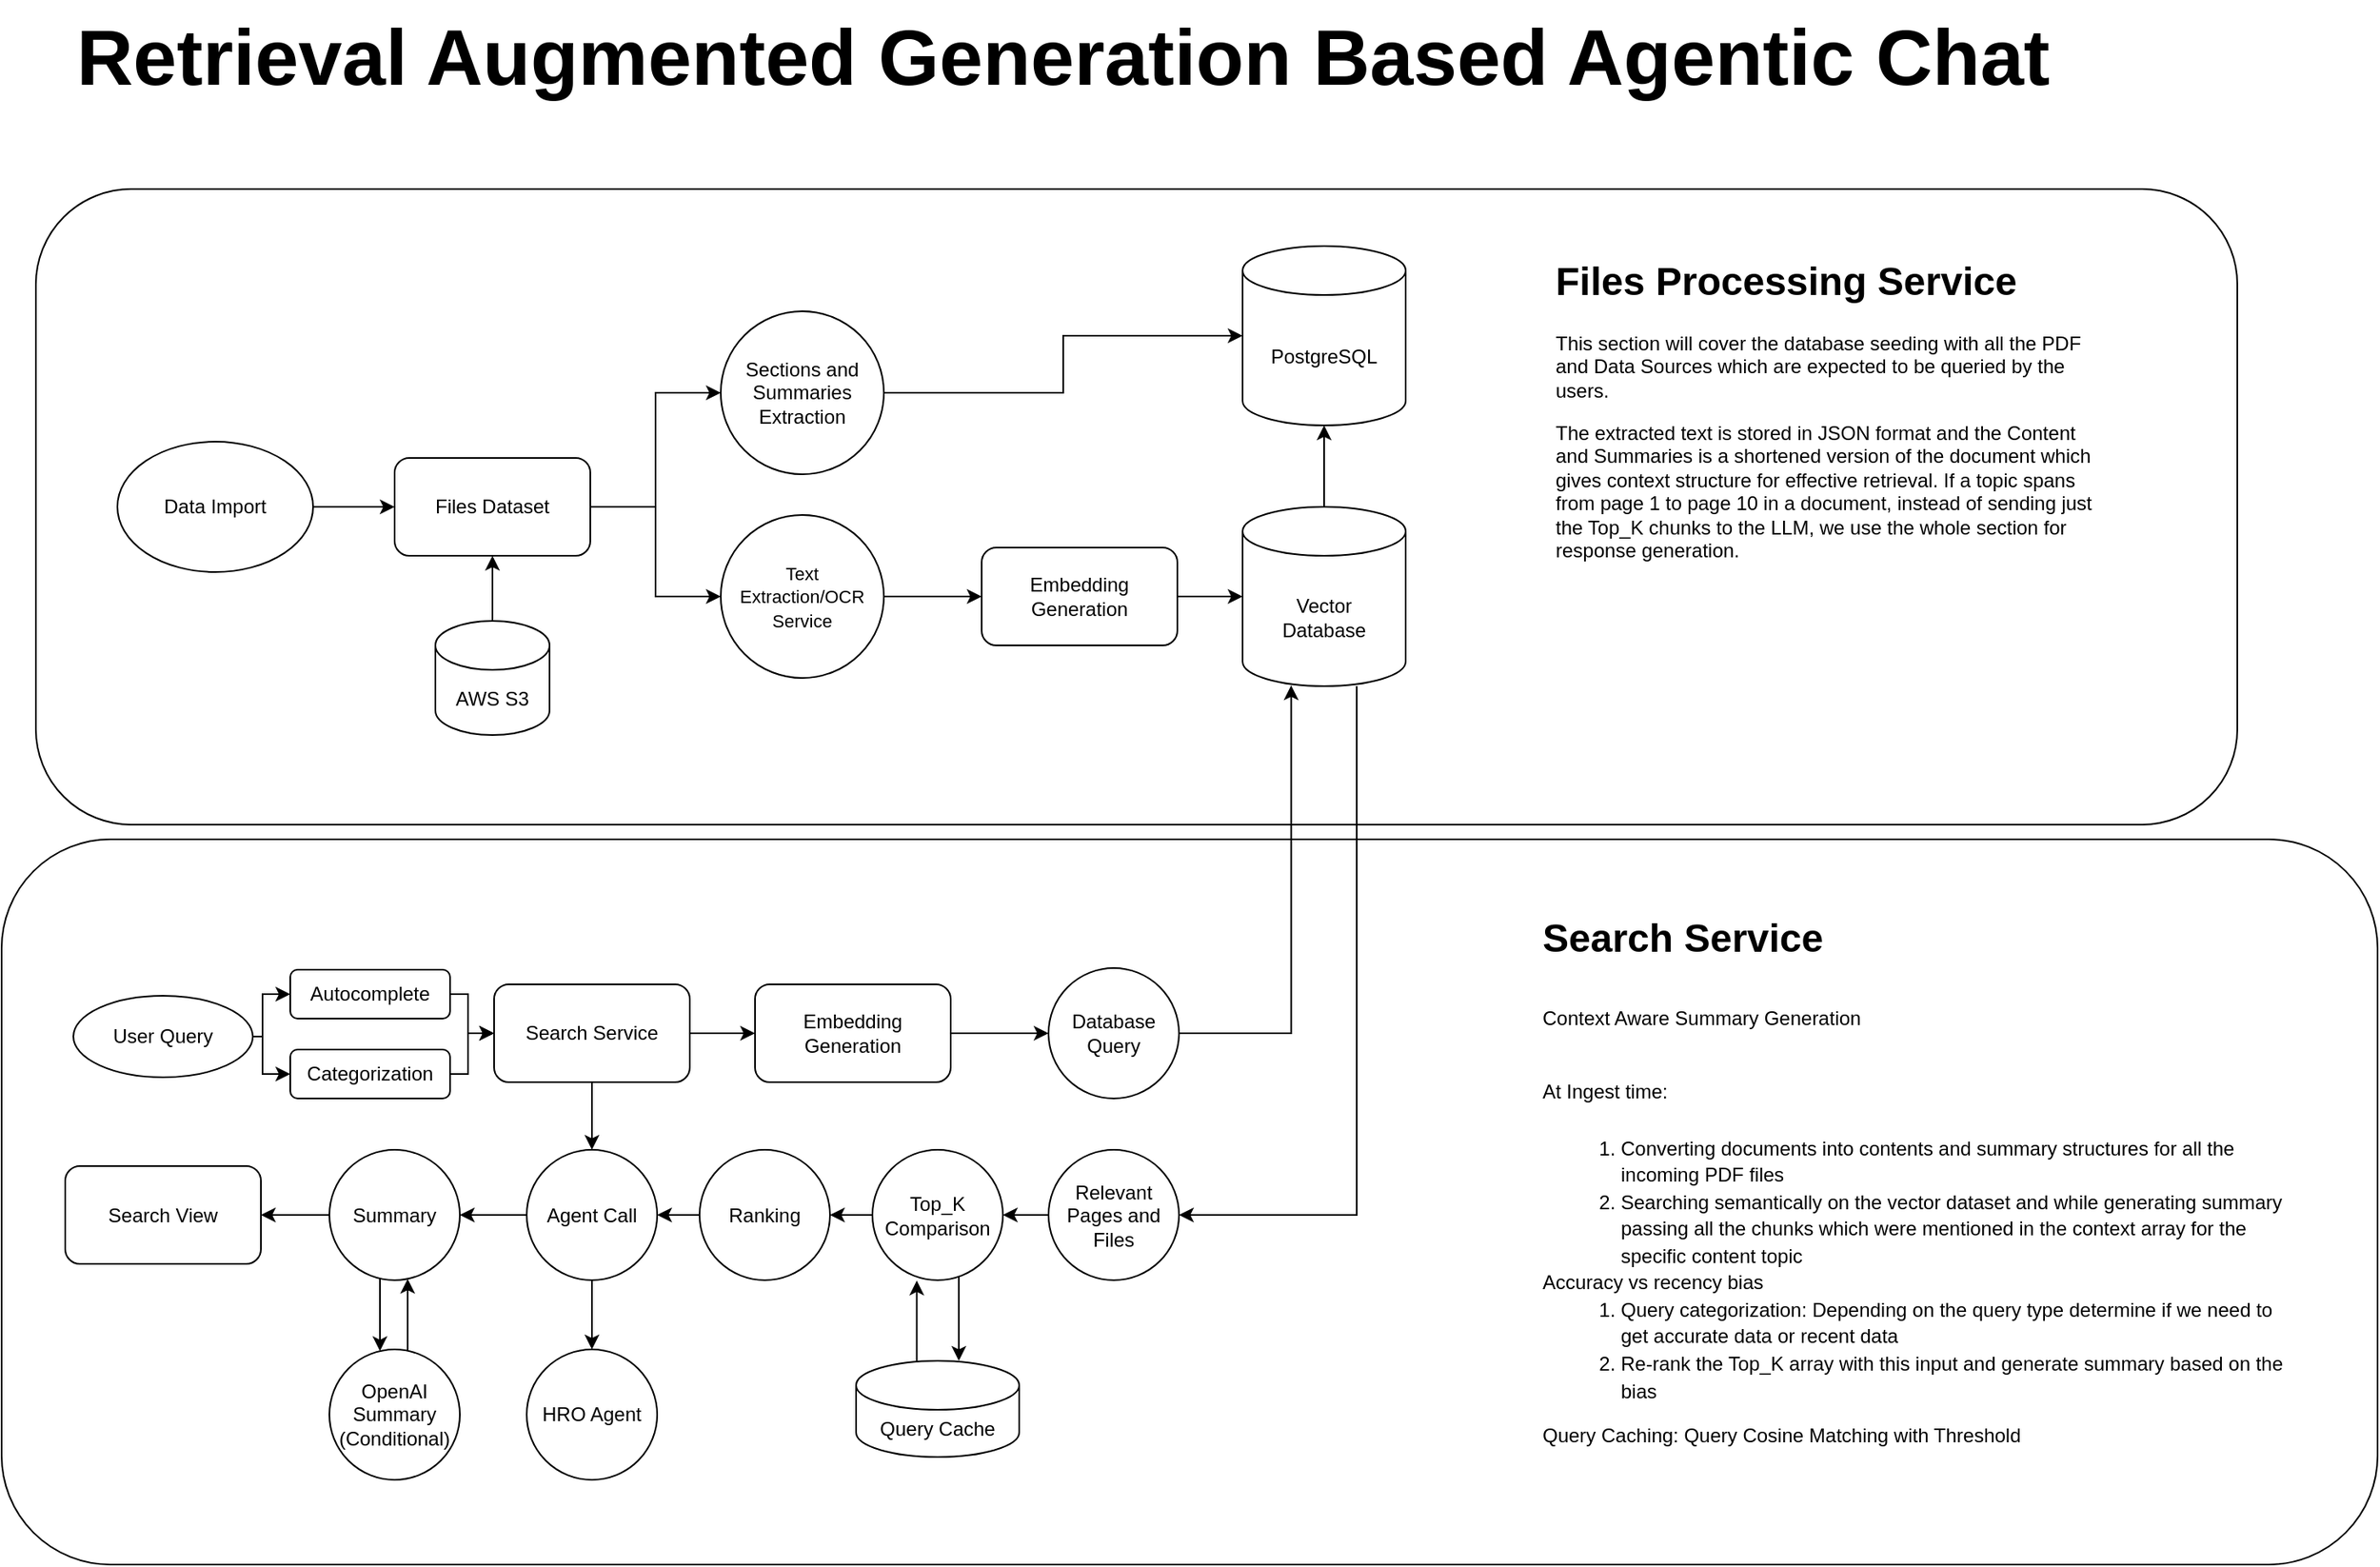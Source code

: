 <mxfile version="27.1.6" pages="2">
  <diagram id="prtHgNgQTEPvFCAcTncT" name="Page-1">
    <mxGraphModel dx="2646" dy="1669" grid="1" gridSize="10" guides="1" tooltips="1" connect="1" arrows="1" fold="1" page="0" pageScale="1" pageWidth="827" pageHeight="1169" math="0" shadow="0">
      <root>
        <mxCell id="0" />
        <mxCell id="1" parent="0" />
        <mxCell id="w0o_VN7VHRVcwuZl0_9_-28" value="" style="rounded=1;whiteSpace=wrap;html=1;" parent="1" vertex="1">
          <mxGeometry x="-110" y="-75" width="1350" height="390" as="geometry" />
        </mxCell>
        <mxCell id="w0o_VN7VHRVcwuZl0_9_-64" value="" style="rounded=1;whiteSpace=wrap;html=1;" parent="1" vertex="1">
          <mxGeometry x="-131" y="324" width="1457" height="445" as="geometry" />
        </mxCell>
        <mxCell id="w0o_VN7VHRVcwuZl0_9_-26" style="edgeStyle=orthogonalEdgeStyle;rounded=0;orthogonalLoop=1;jettySize=auto;html=1;entryX=0;entryY=0.5;entryDx=0;entryDy=0;" parent="1" source="w0o_VN7VHRVcwuZl0_9_-22" target="w0o_VN7VHRVcwuZl0_9_-25" edge="1">
          <mxGeometry relative="1" as="geometry" />
        </mxCell>
        <mxCell id="DDQxApeuOzSpBcFLMcEA-15" style="edgeStyle=orthogonalEdgeStyle;rounded=0;orthogonalLoop=1;jettySize=auto;html=1;entryX=0.5;entryY=0;entryDx=0;entryDy=0;" edge="1" parent="1" source="w0o_VN7VHRVcwuZl0_9_-22" target="w0o_VN7VHRVcwuZl0_9_-39">
          <mxGeometry relative="1" as="geometry" />
        </mxCell>
        <mxCell id="w0o_VN7VHRVcwuZl0_9_-22" value="Search Service" style="rounded=1;whiteSpace=wrap;html=1;" parent="1" vertex="1">
          <mxGeometry x="171" y="413" width="120" height="60" as="geometry" />
        </mxCell>
        <mxCell id="w0o_VN7VHRVcwuZl0_9_-80" style="edgeStyle=orthogonalEdgeStyle;rounded=0;orthogonalLoop=1;jettySize=auto;html=1;" parent="1" source="w0o_VN7VHRVcwuZl0_9_-23" target="w0o_VN7VHRVcwuZl0_9_-76" edge="1">
          <mxGeometry relative="1" as="geometry">
            <Array as="points">
              <mxPoint x="29" y="445" />
              <mxPoint x="29" y="419" />
            </Array>
          </mxGeometry>
        </mxCell>
        <mxCell id="w0o_VN7VHRVcwuZl0_9_-81" style="edgeStyle=orthogonalEdgeStyle;rounded=0;orthogonalLoop=1;jettySize=auto;html=1;" parent="1" source="w0o_VN7VHRVcwuZl0_9_-23" target="w0o_VN7VHRVcwuZl0_9_-79" edge="1">
          <mxGeometry relative="1" as="geometry">
            <Array as="points">
              <mxPoint x="29" y="445" />
              <mxPoint x="29" y="468" />
            </Array>
          </mxGeometry>
        </mxCell>
        <mxCell id="w0o_VN7VHRVcwuZl0_9_-23" value="User Query" style="ellipse;whiteSpace=wrap;html=1;" parent="1" vertex="1">
          <mxGeometry x="-87" y="420" width="110" height="50" as="geometry" />
        </mxCell>
        <mxCell id="w0o_VN7VHRVcwuZl0_9_-31" style="edgeStyle=orthogonalEdgeStyle;rounded=0;orthogonalLoop=1;jettySize=auto;html=1;entryX=0;entryY=0.5;entryDx=0;entryDy=0;" parent="1" source="w0o_VN7VHRVcwuZl0_9_-25" target="w0o_VN7VHRVcwuZl0_9_-30" edge="1">
          <mxGeometry relative="1" as="geometry" />
        </mxCell>
        <mxCell id="w0o_VN7VHRVcwuZl0_9_-25" value="Embedding Generation" style="rounded=1;whiteSpace=wrap;html=1;" parent="1" vertex="1">
          <mxGeometry x="331" y="413" width="120" height="60" as="geometry" />
        </mxCell>
        <mxCell id="w0o_VN7VHRVcwuZl0_9_-32" style="edgeStyle=orthogonalEdgeStyle;rounded=0;orthogonalLoop=1;jettySize=auto;html=1;entryX=0.298;entryY=0.996;entryDx=0;entryDy=0;entryPerimeter=0;" parent="1" source="w0o_VN7VHRVcwuZl0_9_-30" target="w0o_VN7VHRVcwuZl0_9_-6" edge="1">
          <mxGeometry relative="1" as="geometry" />
        </mxCell>
        <mxCell id="w0o_VN7VHRVcwuZl0_9_-30" value="Database Query" style="ellipse;whiteSpace=wrap;html=1;aspect=fixed;" parent="1" vertex="1">
          <mxGeometry x="511" y="403" width="80" height="80" as="geometry" />
        </mxCell>
        <mxCell id="DDQxApeuOzSpBcFLMcEA-11" style="edgeStyle=orthogonalEdgeStyle;rounded=0;orthogonalLoop=1;jettySize=auto;html=1;entryX=1;entryY=0.5;entryDx=0;entryDy=0;" edge="1" parent="1" source="w0o_VN7VHRVcwuZl0_9_-33" target="DDQxApeuOzSpBcFLMcEA-10">
          <mxGeometry relative="1" as="geometry" />
        </mxCell>
        <mxCell id="w0o_VN7VHRVcwuZl0_9_-33" value="&lt;div&gt;Relevant Pages and Files&lt;/div&gt;" style="ellipse;whiteSpace=wrap;html=1;aspect=fixed;" parent="1" vertex="1">
          <mxGeometry x="511" y="514.5" width="80" height="80" as="geometry" />
        </mxCell>
        <mxCell id="DDQxApeuOzSpBcFLMcEA-17" style="edgeStyle=orthogonalEdgeStyle;rounded=0;orthogonalLoop=1;jettySize=auto;html=1;entryX=0.5;entryY=0;entryDx=0;entryDy=0;" edge="1" parent="1" source="w0o_VN7VHRVcwuZl0_9_-39" target="DDQxApeuOzSpBcFLMcEA-16">
          <mxGeometry relative="1" as="geometry" />
        </mxCell>
        <mxCell id="DDQxApeuOzSpBcFLMcEA-21" style="edgeStyle=orthogonalEdgeStyle;rounded=0;orthogonalLoop=1;jettySize=auto;html=1;entryX=1;entryY=0.5;entryDx=0;entryDy=0;" edge="1" parent="1" source="w0o_VN7VHRVcwuZl0_9_-39" target="w0o_VN7VHRVcwuZl0_9_-68">
          <mxGeometry relative="1" as="geometry" />
        </mxCell>
        <mxCell id="w0o_VN7VHRVcwuZl0_9_-39" value="Agent Call" style="ellipse;whiteSpace=wrap;html=1;aspect=fixed;" parent="1" vertex="1">
          <mxGeometry x="191" y="514.5" width="80" height="80" as="geometry" />
        </mxCell>
        <mxCell id="w0o_VN7VHRVcwuZl0_9_-42" value="Search View" style="rounded=1;whiteSpace=wrap;html=1;" parent="1" vertex="1">
          <mxGeometry x="-92" y="524.5" width="120" height="60" as="geometry" />
        </mxCell>
        <mxCell id="w0o_VN7VHRVcwuZl0_9_-67" value="&lt;h1 style=&quot;margin-top: 0px;&quot;&gt;&lt;font style=&quot;font-size: 48px;&quot;&gt;Retrieval Augmented Generation Based Agentic Chat&lt;/font&gt;&lt;/h1&gt;&lt;div&gt;&lt;br&gt;&lt;/div&gt;&lt;div&gt;&lt;br&gt;&lt;/div&gt;" style="text;html=1;whiteSpace=wrap;overflow=hidden;rounded=0;movable=1;resizable=1;rotatable=1;deletable=1;editable=1;locked=0;connectable=1;" parent="1" vertex="1">
          <mxGeometry x="-87" y="-191" width="1248" height="112" as="geometry" />
        </mxCell>
        <mxCell id="w0o_VN7VHRVcwuZl0_9_-70" style="edgeStyle=orthogonalEdgeStyle;rounded=0;orthogonalLoop=1;jettySize=auto;html=1;" parent="1" source="w0o_VN7VHRVcwuZl0_9_-68" target="w0o_VN7VHRVcwuZl0_9_-42" edge="1">
          <mxGeometry relative="1" as="geometry" />
        </mxCell>
        <mxCell id="DDQxApeuOzSpBcFLMcEA-24" style="edgeStyle=orthogonalEdgeStyle;rounded=0;orthogonalLoop=1;jettySize=auto;html=1;" edge="1" parent="1" source="w0o_VN7VHRVcwuZl0_9_-68" target="DDQxApeuOzSpBcFLMcEA-22">
          <mxGeometry relative="1" as="geometry">
            <Array as="points">
              <mxPoint x="101" y="615" />
              <mxPoint x="101" y="615" />
            </Array>
          </mxGeometry>
        </mxCell>
        <mxCell id="w0o_VN7VHRVcwuZl0_9_-68" value="Summary" style="ellipse;whiteSpace=wrap;html=1;aspect=fixed;" parent="1" vertex="1">
          <mxGeometry x="70" y="514.5" width="80" height="80" as="geometry" />
        </mxCell>
        <mxCell id="w0o_VN7VHRVcwuZl0_9_-82" style="edgeStyle=orthogonalEdgeStyle;rounded=0;orthogonalLoop=1;jettySize=auto;html=1;" parent="1" source="w0o_VN7VHRVcwuZl0_9_-76" target="w0o_VN7VHRVcwuZl0_9_-22" edge="1">
          <mxGeometry relative="1" as="geometry">
            <Array as="points">
              <mxPoint x="155" y="419" />
              <mxPoint x="155" y="443" />
            </Array>
          </mxGeometry>
        </mxCell>
        <mxCell id="w0o_VN7VHRVcwuZl0_9_-76" value="Autocomplete" style="rounded=1;whiteSpace=wrap;html=1;" parent="1" vertex="1">
          <mxGeometry x="46" y="404" width="98" height="30" as="geometry" />
        </mxCell>
        <mxCell id="w0o_VN7VHRVcwuZl0_9_-83" style="edgeStyle=orthogonalEdgeStyle;rounded=0;orthogonalLoop=1;jettySize=auto;html=1;entryX=0;entryY=0.5;entryDx=0;entryDy=0;" parent="1" source="w0o_VN7VHRVcwuZl0_9_-79" target="w0o_VN7VHRVcwuZl0_9_-22" edge="1">
          <mxGeometry relative="1" as="geometry">
            <Array as="points">
              <mxPoint x="155" y="468" />
              <mxPoint x="155" y="443" />
            </Array>
          </mxGeometry>
        </mxCell>
        <mxCell id="w0o_VN7VHRVcwuZl0_9_-79" value="Categorization" style="rounded=1;whiteSpace=wrap;html=1;" parent="1" vertex="1">
          <mxGeometry x="46" y="453" width="98" height="30" as="geometry" />
        </mxCell>
        <mxCell id="DDQxApeuOzSpBcFLMcEA-6" style="edgeStyle=orthogonalEdgeStyle;rounded=0;orthogonalLoop=1;jettySize=auto;html=1;entryX=1;entryY=0.5;entryDx=0;entryDy=0;" edge="1" parent="1" source="w0o_VN7VHRVcwuZl0_9_-6" target="w0o_VN7VHRVcwuZl0_9_-33">
          <mxGeometry relative="1" as="geometry">
            <Array as="points">
              <mxPoint x="700" y="555" />
            </Array>
          </mxGeometry>
        </mxCell>
        <mxCell id="DDQxApeuOzSpBcFLMcEA-14" style="edgeStyle=orthogonalEdgeStyle;rounded=0;orthogonalLoop=1;jettySize=auto;html=1;entryX=0.34;entryY=1.003;entryDx=0;entryDy=0;entryPerimeter=0;" edge="1" parent="1" source="DDQxApeuOzSpBcFLMcEA-7" target="DDQxApeuOzSpBcFLMcEA-10">
          <mxGeometry relative="1" as="geometry">
            <Array as="points">
              <mxPoint x="430" y="619" />
            </Array>
          </mxGeometry>
        </mxCell>
        <mxCell id="DDQxApeuOzSpBcFLMcEA-7" value="Query Cache" style="shape=cylinder3;whiteSpace=wrap;html=1;boundedLbl=1;backgroundOutline=1;size=15;" vertex="1" parent="1">
          <mxGeometry x="393" y="644" width="100" height="59" as="geometry" />
        </mxCell>
        <mxCell id="DDQxApeuOzSpBcFLMcEA-12" style="edgeStyle=orthogonalEdgeStyle;rounded=0;orthogonalLoop=1;jettySize=auto;html=1;" edge="1" parent="1" source="DDQxApeuOzSpBcFLMcEA-10" target="DDQxApeuOzSpBcFLMcEA-7">
          <mxGeometry relative="1" as="geometry">
            <Array as="points">
              <mxPoint x="456" y="619" />
              <mxPoint x="456" y="619" />
            </Array>
          </mxGeometry>
        </mxCell>
        <mxCell id="DDQxApeuOzSpBcFLMcEA-19" style="edgeStyle=orthogonalEdgeStyle;rounded=0;orthogonalLoop=1;jettySize=auto;html=1;entryX=1;entryY=0.5;entryDx=0;entryDy=0;" edge="1" parent="1" source="DDQxApeuOzSpBcFLMcEA-10" target="DDQxApeuOzSpBcFLMcEA-18">
          <mxGeometry relative="1" as="geometry" />
        </mxCell>
        <mxCell id="DDQxApeuOzSpBcFLMcEA-10" value="Top_K Comparison" style="ellipse;whiteSpace=wrap;html=1;aspect=fixed;" vertex="1" parent="1">
          <mxGeometry x="403" y="514.5" width="80" height="80" as="geometry" />
        </mxCell>
        <mxCell id="DDQxApeuOzSpBcFLMcEA-16" value="HRO Agent" style="ellipse;whiteSpace=wrap;html=1;aspect=fixed;" vertex="1" parent="1">
          <mxGeometry x="191" y="637" width="80" height="80" as="geometry" />
        </mxCell>
        <mxCell id="DDQxApeuOzSpBcFLMcEA-20" style="edgeStyle=orthogonalEdgeStyle;rounded=0;orthogonalLoop=1;jettySize=auto;html=1;entryX=1;entryY=0.5;entryDx=0;entryDy=0;" edge="1" parent="1" source="DDQxApeuOzSpBcFLMcEA-18" target="w0o_VN7VHRVcwuZl0_9_-39">
          <mxGeometry relative="1" as="geometry" />
        </mxCell>
        <mxCell id="DDQxApeuOzSpBcFLMcEA-18" value="Ranking" style="ellipse;whiteSpace=wrap;html=1;aspect=fixed;" vertex="1" parent="1">
          <mxGeometry x="297" y="514.5" width="80" height="80" as="geometry" />
        </mxCell>
        <mxCell id="DDQxApeuOzSpBcFLMcEA-23" style="edgeStyle=orthogonalEdgeStyle;rounded=0;orthogonalLoop=1;jettySize=auto;html=1;" edge="1" parent="1" source="DDQxApeuOzSpBcFLMcEA-22" target="w0o_VN7VHRVcwuZl0_9_-68">
          <mxGeometry relative="1" as="geometry">
            <Array as="points">
              <mxPoint x="118" y="617" />
              <mxPoint x="118" y="617" />
            </Array>
          </mxGeometry>
        </mxCell>
        <mxCell id="DDQxApeuOzSpBcFLMcEA-22" value="&lt;div&gt;OpenAI&lt;/div&gt;&lt;div&gt;Summary&lt;/div&gt;&lt;div&gt;(Conditional)&lt;/div&gt;" style="ellipse;whiteSpace=wrap;html=1;aspect=fixed;" vertex="1" parent="1">
          <mxGeometry x="70" y="637" width="80" height="80" as="geometry" />
        </mxCell>
        <mxCell id="DDQxApeuOzSpBcFLMcEA-46" value="&lt;h1 style=&quot;margin-top: 0px;&quot;&gt;Search Service&lt;/h1&gt;&lt;h1 style=&quot;margin-top: 0px;&quot;&gt;&lt;font style=&quot;font-size: 12px;&quot;&gt;&lt;span style=&quot;font-family: Arial, sans-serif; color: rgb(0, 0, 0); background-color: transparent; font-weight: 400; font-style: normal; font-variant: normal; text-decoration: none; vertical-align: baseline; white-space: pre-wrap;&quot;&gt;Context Aware Summary Generation&lt;/span&gt;&lt;/font&gt;&lt;/h1&gt;&lt;h1 style=&quot;margin-top: 0px;&quot;&gt;&lt;font style=&quot;font-size: 12px;&quot;&gt;&lt;span style=&quot;font-family: Arial, sans-serif; color: rgb(0, 0, 0); background-color: transparent; font-weight: 400; font-style: normal; font-variant: normal; text-decoration: none; vertical-align: baseline; white-space: pre-wrap;&quot;&gt;&lt;/span&gt;&lt;span style=&quot;font-family: Arial, sans-serif; color: rgb(0, 0, 0); background-color: transparent; font-weight: 400; font-style: normal; font-variant: normal; text-decoration: none; vertical-align: baseline; white-space: pre-wrap;&quot;&gt;At Ingest time:&lt;/span&gt;&lt;/font&gt;&lt;/h1&gt;&lt;ol style=&quot;margin-top:0;margin-bottom:0;padding-inline-start:48px;&quot;&gt;&lt;li aria-level=&quot;1&quot; style=&quot;list-style-type: decimal; font-family: Arial, sans-serif; color: rgb(0, 0, 0); background-color: transparent; font-weight: 400; font-style: normal; font-variant: normal; text-decoration: none; vertical-align: baseline; white-space: pre;&quot; dir=&quot;ltr&quot;&gt;&lt;p role=&quot;presentation&quot; style=&quot;line-height:1.38;margin-top:0pt;margin-bottom:0pt;&quot; dir=&quot;ltr&quot;&gt;&lt;font&gt;&lt;span style=&quot;font-family: Arial, sans-serif; color: rgb(0, 0, 0); background-color: transparent; font-weight: 400; font-style: normal; font-variant: normal; text-decoration: none; vertical-align: baseline; white-space: pre-wrap;&quot;&gt;Converting documents into contents and summary structures for all the incoming PDF files&lt;/span&gt;&lt;/font&gt;&lt;/p&gt;&lt;/li&gt;&lt;li aria-level=&quot;1&quot; style=&quot;list-style-type: decimal; font-family: Arial, sans-serif; color: rgb(0, 0, 0); background-color: transparent; font-weight: 400; font-style: normal; font-variant: normal; text-decoration: none; vertical-align: baseline; white-space: pre;&quot; dir=&quot;ltr&quot;&gt;&lt;p role=&quot;presentation&quot; style=&quot;line-height:1.38;margin-top:0pt;margin-bottom:0pt;&quot; dir=&quot;ltr&quot;&gt;&lt;font&gt;&lt;span style=&quot;font-family: Arial, sans-serif; color: rgb(0, 0, 0); background-color: transparent; font-weight: 400; font-style: normal; font-variant: normal; text-decoration: none; vertical-align: baseline; white-space: pre-wrap;&quot;&gt;Searching semantically on the vector dataset and while generating summary passing all the chunks which were mentioned in the context array for the specific content topic&lt;/span&gt;&lt;/font&gt;&lt;/p&gt;&lt;/li&gt;&lt;/ol&gt;&lt;p style=&quot;line-height:1.38;margin-top:0pt;margin-bottom:0pt;&quot; dir=&quot;ltr&quot;&gt;&lt;font&gt;&lt;span style=&quot;font-family: Arial, sans-serif; color: rgb(0, 0, 0); background-color: transparent; font-weight: 400; font-style: normal; font-variant: normal; text-decoration: none; vertical-align: baseline; white-space: pre-wrap;&quot;&gt;Accuracy vs recency bias&lt;/span&gt;&lt;/font&gt;&lt;/p&gt;&lt;ol style=&quot;margin-top:0;margin-bottom:0;padding-inline-start:48px;&quot;&gt;&lt;li aria-level=&quot;1&quot; style=&quot;list-style-type: decimal; font-family: Arial, sans-serif; color: rgb(0, 0, 0); background-color: transparent; font-weight: 400; font-style: normal; font-variant: normal; text-decoration: none; vertical-align: baseline; white-space: pre;&quot; dir=&quot;ltr&quot;&gt;&lt;p role=&quot;presentation&quot; style=&quot;line-height:1.38;margin-top:0pt;margin-bottom:0pt;&quot; dir=&quot;ltr&quot;&gt;&lt;font&gt;&lt;span style=&quot;font-family: Arial, sans-serif; color: rgb(0, 0, 0); background-color: transparent; font-weight: 400; font-style: normal; font-variant: normal; text-decoration: none; vertical-align: baseline; white-space: pre-wrap;&quot;&gt;Query categorization: Depending on the query type determine if we need to get accurate data or recent data&lt;/span&gt;&lt;/font&gt;&lt;/p&gt;&lt;/li&gt;&lt;li aria-level=&quot;1&quot; style=&quot;list-style-type: decimal; font-family: Arial, sans-serif; color: rgb(0, 0, 0); background-color: transparent; font-weight: 400; font-style: normal; font-variant: normal; text-decoration: none; vertical-align: baseline; white-space: pre;&quot; dir=&quot;ltr&quot;&gt;&lt;p role=&quot;presentation&quot; style=&quot;line-height:1.38;margin-top:0pt;margin-bottom:0pt;&quot; dir=&quot;ltr&quot;&gt;&lt;font&gt;&lt;span style=&quot;font-family: Arial, sans-serif; color: rgb(0, 0, 0); background-color: transparent; font-weight: 400; font-style: normal; font-variant: normal; text-decoration: none; vertical-align: baseline; white-space: pre-wrap;&quot;&gt;Re-rank the Top_K array with this input and generate summary based on the bias&lt;/span&gt;&lt;/font&gt;&lt;/p&gt;&lt;/li&gt;&lt;/ol&gt;&lt;p&gt;&lt;font&gt;Query Caching: Query Cosine Matching with Threshold&lt;/font&gt;&lt;/p&gt;" style="text;html=1;whiteSpace=wrap;overflow=hidden;rounded=0;" vertex="1" parent="1">
          <mxGeometry x="812" y="364" width="464" height="386" as="geometry" />
        </mxCell>
        <mxCell id="w0o_VN7VHRVcwuZl0_9_-8" style="edgeStyle=orthogonalEdgeStyle;rounded=0;orthogonalLoop=1;jettySize=auto;html=1;entryX=0;entryY=0.5;entryDx=0;entryDy=0;" parent="1" source="w0o_VN7VHRVcwuZl0_9_-1" target="w0o_VN7VHRVcwuZl0_9_-3" edge="1">
          <mxGeometry relative="1" as="geometry" />
        </mxCell>
        <mxCell id="w0o_VN7VHRVcwuZl0_9_-9" style="edgeStyle=orthogonalEdgeStyle;rounded=0;orthogonalLoop=1;jettySize=auto;html=1;entryX=0;entryY=0.5;entryDx=0;entryDy=0;" parent="1" source="w0o_VN7VHRVcwuZl0_9_-1" target="w0o_VN7VHRVcwuZl0_9_-4" edge="1">
          <mxGeometry relative="1" as="geometry" />
        </mxCell>
        <mxCell id="w0o_VN7VHRVcwuZl0_9_-1" value="Files Dataset" style="rounded=1;whiteSpace=wrap;html=1;" parent="1" vertex="1">
          <mxGeometry x="110" y="90" width="120" height="60" as="geometry" />
        </mxCell>
        <mxCell id="w0o_VN7VHRVcwuZl0_9_-2" value="Embedding Generation" style="rounded=1;whiteSpace=wrap;html=1;" parent="1" vertex="1">
          <mxGeometry x="470" y="145" width="120" height="60" as="geometry" />
        </mxCell>
        <mxCell id="w0o_VN7VHRVcwuZl0_9_-10" style="edgeStyle=orthogonalEdgeStyle;rounded=0;orthogonalLoop=1;jettySize=auto;html=1;entryX=0;entryY=0.5;entryDx=0;entryDy=0;" parent="1" source="w0o_VN7VHRVcwuZl0_9_-3" target="w0o_VN7VHRVcwuZl0_9_-2" edge="1">
          <mxGeometry relative="1" as="geometry" />
        </mxCell>
        <mxCell id="w0o_VN7VHRVcwuZl0_9_-3" value="&lt;p&gt;&lt;font style=&quot;font-size: 11px;&quot;&gt;Text Extraction/OCR Service&lt;/font&gt;&lt;/p&gt;" style="ellipse;whiteSpace=wrap;html=1;aspect=fixed;" parent="1" vertex="1">
          <mxGeometry x="310" y="125" width="100" height="100" as="geometry" />
        </mxCell>
        <mxCell id="w0o_VN7VHRVcwuZl0_9_-15" style="edgeStyle=orthogonalEdgeStyle;rounded=0;orthogonalLoop=1;jettySize=auto;html=1;entryX=0;entryY=0.5;entryDx=0;entryDy=0;entryPerimeter=0;" parent="1" source="w0o_VN7VHRVcwuZl0_9_-4" target="w0o_VN7VHRVcwuZl0_9_-12" edge="1">
          <mxGeometry relative="1" as="geometry">
            <mxPoint x="500" y="190" as="targetPoint" />
          </mxGeometry>
        </mxCell>
        <mxCell id="w0o_VN7VHRVcwuZl0_9_-4" value="Sections and Summaries Extraction" style="ellipse;whiteSpace=wrap;html=1;aspect=fixed;" parent="1" vertex="1">
          <mxGeometry x="310" width="100" height="100" as="geometry" />
        </mxCell>
        <mxCell id="w0o_VN7VHRVcwuZl0_9_-14" style="edgeStyle=orthogonalEdgeStyle;rounded=0;orthogonalLoop=1;jettySize=auto;html=1;" parent="1" source="w0o_VN7VHRVcwuZl0_9_-6" target="w0o_VN7VHRVcwuZl0_9_-12" edge="1">
          <mxGeometry relative="1" as="geometry" />
        </mxCell>
        <mxCell id="w0o_VN7VHRVcwuZl0_9_-6" value="&lt;div&gt;Vector&lt;/div&gt;&lt;div&gt;Database&lt;/div&gt;" style="shape=cylinder3;whiteSpace=wrap;html=1;boundedLbl=1;backgroundOutline=1;size=15;" parent="1" vertex="1">
          <mxGeometry x="630" y="120" width="100" height="110" as="geometry" />
        </mxCell>
        <mxCell id="w0o_VN7VHRVcwuZl0_9_-12" value="PostgreSQL" style="shape=cylinder3;whiteSpace=wrap;html=1;boundedLbl=1;backgroundOutline=1;size=15;" parent="1" vertex="1">
          <mxGeometry x="630" y="-40" width="100" height="110" as="geometry" />
        </mxCell>
        <mxCell id="w0o_VN7VHRVcwuZl0_9_-13" style="edgeStyle=orthogonalEdgeStyle;rounded=0;orthogonalLoop=1;jettySize=auto;html=1;entryX=0;entryY=0.5;entryDx=0;entryDy=0;entryPerimeter=0;" parent="1" source="w0o_VN7VHRVcwuZl0_9_-2" target="w0o_VN7VHRVcwuZl0_9_-6" edge="1">
          <mxGeometry relative="1" as="geometry" />
        </mxCell>
        <mxCell id="w0o_VN7VHRVcwuZl0_9_-17" value="&lt;h1 style=&quot;margin-top: 0px;&quot;&gt;Files Processing Service&lt;/h1&gt;&lt;p&gt;This section will cover the database seeding with all the PDF and Data Sources which are expected to be queried by the users.&lt;/p&gt;&lt;p&gt;The extracted text is stored in JSON format and the Content and Summaries is a shortened version of the document which gives context structure for effective retrieval. If a topic spans from page 1 to page 10 in a document, instead of sending just the Top_K chunks to the LLM, we use the whole section for response generation.&lt;/p&gt;&lt;p&gt;&lt;br&gt;&lt;/p&gt;" style="text;html=1;whiteSpace=wrap;overflow=hidden;rounded=0;" parent="1" vertex="1">
          <mxGeometry x="820" y="-39" width="340" height="230" as="geometry" />
        </mxCell>
        <mxCell id="w0o_VN7VHRVcwuZl0_9_-19" style="edgeStyle=orthogonalEdgeStyle;rounded=0;orthogonalLoop=1;jettySize=auto;html=1;entryX=0;entryY=0.5;entryDx=0;entryDy=0;" parent="1" source="w0o_VN7VHRVcwuZl0_9_-18" target="w0o_VN7VHRVcwuZl0_9_-1" edge="1">
          <mxGeometry relative="1" as="geometry" />
        </mxCell>
        <mxCell id="w0o_VN7VHRVcwuZl0_9_-18" value="Data Import" style="ellipse;whiteSpace=wrap;html=1;" parent="1" vertex="1">
          <mxGeometry x="-60" y="80" width="120" height="80" as="geometry" />
        </mxCell>
        <mxCell id="w0o_VN7VHRVcwuZl0_9_-21" value="" style="edgeStyle=orthogonalEdgeStyle;rounded=0;orthogonalLoop=1;jettySize=auto;html=1;" parent="1" source="w0o_VN7VHRVcwuZl0_9_-20" target="w0o_VN7VHRVcwuZl0_9_-1" edge="1">
          <mxGeometry relative="1" as="geometry" />
        </mxCell>
        <mxCell id="w0o_VN7VHRVcwuZl0_9_-20" value="AWS S3" style="shape=cylinder3;whiteSpace=wrap;html=1;boundedLbl=1;backgroundOutline=1;size=15;" parent="1" vertex="1">
          <mxGeometry x="135" y="190" width="70" height="70" as="geometry" />
        </mxCell>
      </root>
    </mxGraphModel>
  </diagram>
  <diagram id="n0-u0VpJVhRASM23MyIv" name="Page-2">
    <mxGraphModel dx="1923" dy="1077" grid="1" gridSize="10" guides="1" tooltips="1" connect="1" arrows="1" fold="1" page="0" pageScale="1" pageWidth="850" pageHeight="1100" math="0" shadow="0">
      <root>
        <mxCell id="0" />
        <mxCell id="1" parent="0" />
        <mxCell id="4CiSmNkRQNaT4dEPN3y8-99" style="rounded=0;orthogonalLoop=1;jettySize=auto;html=1;dashed=1;fillColor=#d5e8d4;strokeColor=#82b366;" edge="1" parent="1" source="4CiSmNkRQNaT4dEPN3y8-97" target="4CiSmNkRQNaT4dEPN3y8-38">
          <mxGeometry relative="1" as="geometry" />
        </mxCell>
        <mxCell id="4CiSmNkRQNaT4dEPN3y8-1" value="Agents" style="ellipse;whiteSpace=wrap;html=1;" vertex="1" parent="1">
          <mxGeometry x="-410" y="-50" width="120" height="40" as="geometry" />
        </mxCell>
        <mxCell id="4CiSmNkRQNaT4dEPN3y8-2" value="Tools" style="rounded=1;whiteSpace=wrap;html=1;" vertex="1" parent="1">
          <mxGeometry x="-410" y="10" width="120" height="40" as="geometry" />
        </mxCell>
        <mxCell id="4CiSmNkRQNaT4dEPN3y8-3" value="&lt;div&gt;Context&lt;/div&gt;" style="shape=process;whiteSpace=wrap;html=1;backgroundOutline=1;" vertex="1" parent="1">
          <mxGeometry x="-410" y="70" width="120" height="40" as="geometry" />
        </mxCell>
        <mxCell id="4CiSmNkRQNaT4dEPN3y8-4" value="API" style="shape=hexagon;perimeter=hexagonPerimeter2;whiteSpace=wrap;html=1;fixedSize=1;" vertex="1" parent="1">
          <mxGeometry x="-410" y="130" width="120" height="40" as="geometry" />
        </mxCell>
        <mxCell id="4CiSmNkRQNaT4dEPN3y8-5" value="DB" style="shape=cylinder3;whiteSpace=wrap;html=1;boundedLbl=1;backgroundOutline=1;size=15;" vertex="1" parent="1">
          <mxGeometry x="-390" y="190" width="80" height="60" as="geometry" />
        </mxCell>
        <mxCell id="4CiSmNkRQNaT4dEPN3y8-23" style="edgeStyle=orthogonalEdgeStyle;rounded=0;orthogonalLoop=1;jettySize=auto;html=1;entryX=0.5;entryY=0;entryDx=0;entryDy=0;" edge="1" parent="1" source="4CiSmNkRQNaT4dEPN3y8-6" target="4CiSmNkRQNaT4dEPN3y8-22">
          <mxGeometry relative="1" as="geometry" />
        </mxCell>
        <mxCell id="4CiSmNkRQNaT4dEPN3y8-6" value="ChatAgent" style="ellipse;whiteSpace=wrap;html=1;" vertex="1" parent="1">
          <mxGeometry x="820" width="120" height="40" as="geometry" />
        </mxCell>
        <mxCell id="4CiSmNkRQNaT4dEPN3y8-17" style="edgeStyle=orthogonalEdgeStyle;rounded=0;orthogonalLoop=1;jettySize=auto;html=1;" edge="1" parent="1" source="4CiSmNkRQNaT4dEPN3y8-7" target="4CiSmNkRQNaT4dEPN3y8-16">
          <mxGeometry relative="1" as="geometry" />
        </mxCell>
        <mxCell id="4CiSmNkRQNaT4dEPN3y8-7" value="ModAgent" style="ellipse;whiteSpace=wrap;html=1;" vertex="1" parent="1">
          <mxGeometry x="1140" y="-40" width="120" height="40" as="geometry" />
        </mxCell>
        <mxCell id="4CiSmNkRQNaT4dEPN3y8-14" style="edgeStyle=orthogonalEdgeStyle;rounded=0;orthogonalLoop=1;jettySize=auto;html=1;" edge="1" parent="1" source="4CiSmNkRQNaT4dEPN3y8-8" target="4CiSmNkRQNaT4dEPN3y8-6">
          <mxGeometry relative="1" as="geometry" />
        </mxCell>
        <mxCell id="4CiSmNkRQNaT4dEPN3y8-8" value="UserContext" style="shape=process;whiteSpace=wrap;html=1;backgroundOutline=1;" vertex="1" parent="1">
          <mxGeometry x="730" y="-80" width="120" height="40" as="geometry" />
        </mxCell>
        <mxCell id="4CiSmNkRQNaT4dEPN3y8-11" style="edgeStyle=orthogonalEdgeStyle;rounded=0;orthogonalLoop=1;jettySize=auto;html=1;entryX=0.5;entryY=0;entryDx=0;entryDy=0;" edge="1" parent="1" source="4CiSmNkRQNaT4dEPN3y8-9" target="4CiSmNkRQNaT4dEPN3y8-8">
          <mxGeometry relative="1" as="geometry" />
        </mxCell>
        <mxCell id="4CiSmNkRQNaT4dEPN3y8-12" style="edgeStyle=orthogonalEdgeStyle;rounded=0;orthogonalLoop=1;jettySize=auto;html=1;entryX=0.5;entryY=0;entryDx=0;entryDy=0;" edge="1" parent="1" source="4CiSmNkRQNaT4dEPN3y8-9" target="4CiSmNkRQNaT4dEPN3y8-10">
          <mxGeometry relative="1" as="geometry" />
        </mxCell>
        <mxCell id="4CiSmNkRQNaT4dEPN3y8-9" value="Chat API" style="shape=hexagon;perimeter=hexagonPerimeter2;whiteSpace=wrap;html=1;fixedSize=1;" vertex="1" parent="1">
          <mxGeometry x="820" y="-170" width="120" height="40" as="geometry" />
        </mxCell>
        <mxCell id="4CiSmNkRQNaT4dEPN3y8-13" style="edgeStyle=orthogonalEdgeStyle;rounded=0;orthogonalLoop=1;jettySize=auto;html=1;entryX=0.5;entryY=0;entryDx=0;entryDy=0;" edge="1" parent="1" source="4CiSmNkRQNaT4dEPN3y8-10" target="4CiSmNkRQNaT4dEPN3y8-6">
          <mxGeometry relative="1" as="geometry" />
        </mxCell>
        <mxCell id="4CiSmNkRQNaT4dEPN3y8-10" value="OrgContext" style="shape=process;whiteSpace=wrap;html=1;backgroundOutline=1;" vertex="1" parent="1">
          <mxGeometry x="910" y="-80" width="120" height="40" as="geometry" />
        </mxCell>
        <mxCell id="4CiSmNkRQNaT4dEPN3y8-18" style="edgeStyle=orthogonalEdgeStyle;rounded=0;orthogonalLoop=1;jettySize=auto;html=1;entryX=1;entryY=0.5;entryDx=0;entryDy=0;" edge="1" parent="1" source="4CiSmNkRQNaT4dEPN3y8-15" target="4CiSmNkRQNaT4dEPN3y8-16">
          <mxGeometry relative="1" as="geometry" />
        </mxCell>
        <mxCell id="4CiSmNkRQNaT4dEPN3y8-15" value="IntentAgent" style="ellipse;whiteSpace=wrap;html=1;" vertex="1" parent="1">
          <mxGeometry x="1140" y="40" width="120" height="40" as="geometry" />
        </mxCell>
        <mxCell id="4CiSmNkRQNaT4dEPN3y8-19" style="edgeStyle=orthogonalEdgeStyle;rounded=0;orthogonalLoop=1;jettySize=auto;html=1;entryX=1;entryY=0.5;entryDx=0;entryDy=0;" edge="1" parent="1" source="4CiSmNkRQNaT4dEPN3y8-16" target="4CiSmNkRQNaT4dEPN3y8-6">
          <mxGeometry relative="1" as="geometry" />
        </mxCell>
        <mxCell id="4CiSmNkRQNaT4dEPN3y8-16" value="AgentAsTool" style="rounded=1;whiteSpace=wrap;html=1;" vertex="1" parent="1">
          <mxGeometry x="980" width="120" height="40" as="geometry" />
        </mxCell>
        <mxCell id="4CiSmNkRQNaT4dEPN3y8-21" value="Condition" style="rhombus;whiteSpace=wrap;html=1;" vertex="1" parent="1">
          <mxGeometry x="-410" y="270" width="120" height="40" as="geometry" />
        </mxCell>
        <mxCell id="4CiSmNkRQNaT4dEPN3y8-29" style="edgeStyle=orthogonalEdgeStyle;rounded=0;orthogonalLoop=1;jettySize=auto;html=1;entryX=0.5;entryY=0;entryDx=0;entryDy=0;" edge="1" parent="1" source="4CiSmNkRQNaT4dEPN3y8-22" target="4CiSmNkRQNaT4dEPN3y8-25">
          <mxGeometry relative="1" as="geometry" />
        </mxCell>
        <mxCell id="4CiSmNkRQNaT4dEPN3y8-30" style="edgeStyle=orthogonalEdgeStyle;rounded=0;orthogonalLoop=1;jettySize=auto;html=1;entryX=0.5;entryY=0;entryDx=0;entryDy=0;" edge="1" parent="1" source="4CiSmNkRQNaT4dEPN3y8-22" target="4CiSmNkRQNaT4dEPN3y8-26">
          <mxGeometry relative="1" as="geometry" />
        </mxCell>
        <mxCell id="4CiSmNkRQNaT4dEPN3y8-31" style="edgeStyle=orthogonalEdgeStyle;rounded=0;orthogonalLoop=1;jettySize=auto;html=1;entryX=0.5;entryY=0;entryDx=0;entryDy=0;" edge="1" parent="1" source="4CiSmNkRQNaT4dEPN3y8-22" target="4CiSmNkRQNaT4dEPN3y8-28">
          <mxGeometry relative="1" as="geometry" />
        </mxCell>
        <mxCell id="4CiSmNkRQNaT4dEPN3y8-22" value="Intent" style="rhombus;whiteSpace=wrap;html=1;" vertex="1" parent="1">
          <mxGeometry x="820" y="70" width="120" height="40" as="geometry" />
        </mxCell>
        <mxCell id="4CiSmNkRQNaT4dEPN3y8-33" style="edgeStyle=orthogonalEdgeStyle;rounded=0;orthogonalLoop=1;jettySize=auto;html=1;entryX=1;entryY=0.5;entryDx=0;entryDy=0;" edge="1" parent="1" source="4CiSmNkRQNaT4dEPN3y8-25" target="4CiSmNkRQNaT4dEPN3y8-32">
          <mxGeometry relative="1" as="geometry" />
        </mxCell>
        <mxCell id="4CiSmNkRQNaT4dEPN3y8-34" value="resp" style="edgeLabel;html=1;align=center;verticalAlign=middle;resizable=0;points=[];" vertex="1" connectable="0" parent="4CiSmNkRQNaT4dEPN3y8-33">
          <mxGeometry x="-0.288" relative="1" as="geometry">
            <mxPoint x="-2" as="offset" />
          </mxGeometry>
        </mxCell>
        <mxCell id="4CiSmNkRQNaT4dEPN3y8-25" value="Greeting" style="rounded=0;whiteSpace=wrap;html=1;" vertex="1" parent="1">
          <mxGeometry x="740" y="150" width="80" height="40" as="geometry" />
        </mxCell>
        <mxCell id="4CiSmNkRQNaT4dEPN3y8-36" style="edgeStyle=orthogonalEdgeStyle;rounded=0;orthogonalLoop=1;jettySize=auto;html=1;entryX=0.5;entryY=0;entryDx=0;entryDy=0;" edge="1" parent="1" source="4CiSmNkRQNaT4dEPN3y8-26" target="4CiSmNkRQNaT4dEPN3y8-35">
          <mxGeometry relative="1" as="geometry" />
        </mxCell>
        <mxCell id="4CiSmNkRQNaT4dEPN3y8-26" value="Search" style="rounded=0;whiteSpace=wrap;html=1;" vertex="1" parent="1">
          <mxGeometry x="840" y="150" width="80" height="40" as="geometry" />
        </mxCell>
        <mxCell id="4CiSmNkRQNaT4dEPN3y8-53" style="edgeStyle=orthogonalEdgeStyle;rounded=0;orthogonalLoop=1;jettySize=auto;html=1;" edge="1" parent="1" source="4CiSmNkRQNaT4dEPN3y8-28" target="4CiSmNkRQNaT4dEPN3y8-35">
          <mxGeometry relative="1" as="geometry" />
        </mxCell>
        <mxCell id="4CiSmNkRQNaT4dEPN3y8-28" value="Action" style="rounded=0;whiteSpace=wrap;html=1;" vertex="1" parent="1">
          <mxGeometry x="940" y="150" width="80" height="40" as="geometry" />
        </mxCell>
        <mxCell id="4CiSmNkRQNaT4dEPN3y8-32" value="Chat API" style="shape=hexagon;perimeter=hexagonPerimeter2;whiteSpace=wrap;html=1;fixedSize=1;" vertex="1" parent="1">
          <mxGeometry x="560" y="150" width="120" height="40" as="geometry" />
        </mxCell>
        <mxCell id="4CiSmNkRQNaT4dEPN3y8-55" style="edgeStyle=orthogonalEdgeStyle;rounded=0;orthogonalLoop=1;jettySize=auto;html=1;entryX=0.5;entryY=0;entryDx=0;entryDy=0;" edge="1" parent="1" source="4CiSmNkRQNaT4dEPN3y8-35" target="4CiSmNkRQNaT4dEPN3y8-54">
          <mxGeometry relative="1" as="geometry" />
        </mxCell>
        <mxCell id="4CiSmNkRQNaT4dEPN3y8-59" style="edgeStyle=orthogonalEdgeStyle;rounded=0;orthogonalLoop=1;jettySize=auto;html=1;entryX=1;entryY=0.5;entryDx=0;entryDy=0;" edge="1" parent="1" source="4CiSmNkRQNaT4dEPN3y8-35" target="4CiSmNkRQNaT4dEPN3y8-58">
          <mxGeometry relative="1" as="geometry" />
        </mxCell>
        <mxCell id="4CiSmNkRQNaT4dEPN3y8-60" value="resp" style="edgeLabel;html=1;align=center;verticalAlign=middle;resizable=0;points=[];" vertex="1" connectable="0" parent="4CiSmNkRQNaT4dEPN3y8-59">
          <mxGeometry x="-0.037" y="2" relative="1" as="geometry">
            <mxPoint as="offset" />
          </mxGeometry>
        </mxCell>
        <mxCell id="4CiSmNkRQNaT4dEPN3y8-35" value="PlannerAgent" style="ellipse;whiteSpace=wrap;html=1;" vertex="1" parent="1">
          <mxGeometry x="880" y="240" width="120" height="40" as="geometry" />
        </mxCell>
        <mxCell id="4CiSmNkRQNaT4dEPN3y8-41" style="edgeStyle=orthogonalEdgeStyle;rounded=0;orthogonalLoop=1;jettySize=auto;html=1;entryX=1;entryY=0.5;entryDx=0;entryDy=0;" edge="1" parent="1" source="4CiSmNkRQNaT4dEPN3y8-38" target="4CiSmNkRQNaT4dEPN3y8-40">
          <mxGeometry relative="1" as="geometry" />
        </mxCell>
        <mxCell id="4CiSmNkRQNaT4dEPN3y8-38" value="DataAgent" style="ellipse;whiteSpace=wrap;html=1;" vertex="1" parent="1">
          <mxGeometry x="805" y="320" width="120" height="40" as="geometry" />
        </mxCell>
        <mxCell id="4CiSmNkRQNaT4dEPN3y8-40" value="RetrievalTool" style="rounded=1;whiteSpace=wrap;html=1;" vertex="1" parent="1">
          <mxGeometry x="635" y="320" width="120" height="40" as="geometry" />
        </mxCell>
        <mxCell id="4CiSmNkRQNaT4dEPN3y8-85" style="edgeStyle=orthogonalEdgeStyle;rounded=0;orthogonalLoop=1;jettySize=auto;html=1;entryX=0.5;entryY=0;entryDx=0;entryDy=0;" edge="1" parent="1" source="4CiSmNkRQNaT4dEPN3y8-42" target="4CiSmNkRQNaT4dEPN3y8-81">
          <mxGeometry relative="1" as="geometry" />
        </mxCell>
        <mxCell id="4CiSmNkRQNaT4dEPN3y8-86" style="edgeStyle=orthogonalEdgeStyle;rounded=0;orthogonalLoop=1;jettySize=auto;html=1;entryX=0.5;entryY=0;entryDx=0;entryDy=0;" edge="1" parent="1" source="4CiSmNkRQNaT4dEPN3y8-42" target="4CiSmNkRQNaT4dEPN3y8-82">
          <mxGeometry relative="1" as="geometry" />
        </mxCell>
        <mxCell id="4CiSmNkRQNaT4dEPN3y8-87" value="Indices" style="edgeLabel;html=1;align=center;verticalAlign=middle;resizable=0;points=[];" vertex="1" connectable="0" parent="4CiSmNkRQNaT4dEPN3y8-86">
          <mxGeometry x="-0.561" y="-2" relative="1" as="geometry">
            <mxPoint as="offset" />
          </mxGeometry>
        </mxCell>
        <mxCell id="4CiSmNkRQNaT4dEPN3y8-42" value="OpenSearch" style="shape=cylinder3;whiteSpace=wrap;html=1;boundedLbl=1;backgroundOutline=1;size=15;" vertex="1" parent="1">
          <mxGeometry x="655" y="420" width="80" height="60" as="geometry" />
        </mxCell>
        <mxCell id="4CiSmNkRQNaT4dEPN3y8-44" style="edgeStyle=orthogonalEdgeStyle;rounded=0;orthogonalLoop=1;jettySize=auto;html=1;entryX=0.5;entryY=0;entryDx=0;entryDy=0;entryPerimeter=0;" edge="1" parent="1" source="4CiSmNkRQNaT4dEPN3y8-40" target="4CiSmNkRQNaT4dEPN3y8-42">
          <mxGeometry relative="1" as="geometry" />
        </mxCell>
        <mxCell id="4CiSmNkRQNaT4dEPN3y8-45" value="&lt;div style=&quot;line-height: 100%;&quot;&gt;&lt;div align=&quot;left&quot;&gt;&lt;font style=&quot;font-size: 10px; line-height: 100%;&quot;&gt;Filters:&lt;/font&gt;&lt;/div&gt;&lt;div align=&quot;left&quot;&gt;&lt;font style=&quot;font-size: 10px; line-height: 100%;&quot;&gt;Recency&lt;/font&gt;&lt;/div&gt;&lt;div align=&quot;left&quot;&gt;&lt;font style=&quot;font-size: 10px; line-height: 100%;&quot;&gt;Targeting&lt;/font&gt;&lt;/div&gt;&lt;/div&gt;" style="text;html=1;align=left;verticalAlign=middle;whiteSpace=wrap;rounded=0;" vertex="1" parent="1">
          <mxGeometry x="705" y="370" width="70" height="40" as="geometry" />
        </mxCell>
        <mxCell id="4CiSmNkRQNaT4dEPN3y8-62" style="edgeStyle=orthogonalEdgeStyle;rounded=0;orthogonalLoop=1;jettySize=auto;html=1;entryX=0;entryY=0.5;entryDx=0;entryDy=0;" edge="1" parent="1" source="4CiSmNkRQNaT4dEPN3y8-54" target="4CiSmNkRQNaT4dEPN3y8-57">
          <mxGeometry relative="1" as="geometry" />
        </mxCell>
        <mxCell id="4CiSmNkRQNaT4dEPN3y8-63" style="edgeStyle=orthogonalEdgeStyle;rounded=0;orthogonalLoop=1;jettySize=auto;html=1;entryX=0;entryY=0.5;entryDx=0;entryDy=0;" edge="1" parent="1" source="4CiSmNkRQNaT4dEPN3y8-54" target="4CiSmNkRQNaT4dEPN3y8-61">
          <mxGeometry relative="1" as="geometry">
            <mxPoint x="1130" y="370" as="targetPoint" />
          </mxGeometry>
        </mxCell>
        <mxCell id="4CiSmNkRQNaT4dEPN3y8-54" value="HrmsAgent" style="ellipse;whiteSpace=wrap;html=1;" vertex="1" parent="1">
          <mxGeometry x="960" y="320" width="120" height="40" as="geometry" />
        </mxCell>
        <mxCell id="4CiSmNkRQNaT4dEPN3y8-56" style="edgeStyle=orthogonalEdgeStyle;rounded=0;orthogonalLoop=1;jettySize=auto;html=1;entryX=0.5;entryY=0;entryDx=0;entryDy=0;" edge="1" parent="1" source="4CiSmNkRQNaT4dEPN3y8-35" target="4CiSmNkRQNaT4dEPN3y8-38">
          <mxGeometry relative="1" as="geometry" />
        </mxCell>
        <mxCell id="4CiSmNkRQNaT4dEPN3y8-57" value="LeaveBalanceTool" style="rounded=1;whiteSpace=wrap;html=1;" vertex="1" parent="1">
          <mxGeometry x="1140" y="295" width="120" height="40" as="geometry" />
        </mxCell>
        <mxCell id="4CiSmNkRQNaT4dEPN3y8-58" value="Chat API" style="shape=hexagon;perimeter=hexagonPerimeter2;whiteSpace=wrap;html=1;fixedSize=1;" vertex="1" parent="1">
          <mxGeometry x="700" y="240" width="120" height="40" as="geometry" />
        </mxCell>
        <mxCell id="4CiSmNkRQNaT4dEPN3y8-61" value="LeaveApplicaitonTool" style="rounded=1;whiteSpace=wrap;html=1;" vertex="1" parent="1">
          <mxGeometry x="1140" y="345" width="120" height="40" as="geometry" />
        </mxCell>
        <mxCell id="4CiSmNkRQNaT4dEPN3y8-70" style="edgeStyle=orthogonalEdgeStyle;rounded=0;orthogonalLoop=1;jettySize=auto;html=1;entryX=0.5;entryY=0;entryDx=0;entryDy=0;" edge="1" parent="1" source="4CiSmNkRQNaT4dEPN3y8-64" target="4CiSmNkRQNaT4dEPN3y8-66">
          <mxGeometry relative="1" as="geometry" />
        </mxCell>
        <mxCell id="4CiSmNkRQNaT4dEPN3y8-64" value="IngestAPI" style="shape=hexagon;perimeter=hexagonPerimeter2;whiteSpace=wrap;html=1;fixedSize=1;" vertex="1" parent="1">
          <mxGeometry x="350" y="150" width="120" height="40" as="geometry" />
        </mxCell>
        <mxCell id="4CiSmNkRQNaT4dEPN3y8-71" style="edgeStyle=orthogonalEdgeStyle;rounded=0;orthogonalLoop=1;jettySize=auto;html=1;entryX=0.5;entryY=0;entryDx=0;entryDy=0;" edge="1" parent="1" source="4CiSmNkRQNaT4dEPN3y8-66" target="4CiSmNkRQNaT4dEPN3y8-69">
          <mxGeometry relative="1" as="geometry" />
        </mxCell>
        <mxCell id="4CiSmNkRQNaT4dEPN3y8-66" value="&lt;div&gt;Ingest Backend&lt;/div&gt;" style="rounded=1;whiteSpace=wrap;html=1;" vertex="1" parent="1">
          <mxGeometry x="350" y="250" width="120" height="40" as="geometry" />
        </mxCell>
        <mxCell id="4CiSmNkRQNaT4dEPN3y8-68" value="Services" style="ellipse;whiteSpace=wrap;html=1;aspect=fixed;" vertex="1" parent="1">
          <mxGeometry x="-390" y="345" width="80" height="80" as="geometry" />
        </mxCell>
        <mxCell id="4CiSmNkRQNaT4dEPN3y8-69" value="&lt;div&gt;&lt;font style=&quot;font-size: 10px;&quot;&gt;OpenAI&lt;/font&gt;&lt;/div&gt;&lt;div&gt;&lt;font style=&quot;font-size: 10px; line-height: 100%;&quot;&gt;Embedding&lt;/font&gt;&lt;font style=&quot;font-size: 10px;&quot;&gt;s&lt;/font&gt;&lt;/div&gt;" style="ellipse;whiteSpace=wrap;html=1;aspect=fixed;" vertex="1" parent="1">
          <mxGeometry x="370" y="330" width="80" height="80" as="geometry" />
        </mxCell>
        <mxCell id="4CiSmNkRQNaT4dEPN3y8-72" style="edgeStyle=orthogonalEdgeStyle;rounded=0;orthogonalLoop=1;jettySize=auto;html=1;entryX=-0.001;entryY=0.568;entryDx=0;entryDy=0;entryPerimeter=0;" edge="1" parent="1" source="4CiSmNkRQNaT4dEPN3y8-66" target="4CiSmNkRQNaT4dEPN3y8-42">
          <mxGeometry relative="1" as="geometry" />
        </mxCell>
        <mxCell id="4CiSmNkRQNaT4dEPN3y8-74" style="edgeStyle=orthogonalEdgeStyle;rounded=0;orthogonalLoop=1;jettySize=auto;html=1;entryX=0;entryY=0.5;entryDx=0;entryDy=0;" edge="1" parent="1" source="4CiSmNkRQNaT4dEPN3y8-73" target="4CiSmNkRQNaT4dEPN3y8-66">
          <mxGeometry relative="1" as="geometry" />
        </mxCell>
        <mxCell id="4CiSmNkRQNaT4dEPN3y8-73" value="MySQL" style="shape=cylinder3;whiteSpace=wrap;html=1;boundedLbl=1;backgroundOutline=1;size=15;" vertex="1" parent="1">
          <mxGeometry x="220" y="200" width="80" height="60" as="geometry" />
        </mxCell>
        <mxCell id="4CiSmNkRQNaT4dEPN3y8-76" style="edgeStyle=orthogonalEdgeStyle;rounded=0;orthogonalLoop=1;jettySize=auto;html=1;entryX=0;entryY=0.5;entryDx=0;entryDy=0;" edge="1" parent="1" source="4CiSmNkRQNaT4dEPN3y8-75" target="4CiSmNkRQNaT4dEPN3y8-66">
          <mxGeometry relative="1" as="geometry" />
        </mxCell>
        <mxCell id="4CiSmNkRQNaT4dEPN3y8-75" value="S3" style="shape=cylinder3;whiteSpace=wrap;html=1;boundedLbl=1;backgroundOutline=1;size=15;" vertex="1" parent="1">
          <mxGeometry x="220" y="280" width="80" height="60" as="geometry" />
        </mxCell>
        <mxCell id="4CiSmNkRQNaT4dEPN3y8-95" style="edgeStyle=orthogonalEdgeStyle;rounded=0;orthogonalLoop=1;jettySize=auto;html=1;entryX=0.5;entryY=0;entryDx=0;entryDy=0;" edge="1" parent="1" source="4CiSmNkRQNaT4dEPN3y8-77" target="4CiSmNkRQNaT4dEPN3y8-79">
          <mxGeometry relative="1" as="geometry" />
        </mxCell>
        <mxCell id="4CiSmNkRQNaT4dEPN3y8-77" value="ContentAPI" style="shape=hexagon;perimeter=hexagonPerimeter2;whiteSpace=wrap;html=1;fixedSize=1;" vertex="1" parent="1">
          <mxGeometry x="1520" y="-170" width="120" height="40" as="geometry" />
        </mxCell>
        <mxCell id="4CiSmNkRQNaT4dEPN3y8-91" style="edgeStyle=orthogonalEdgeStyle;rounded=0;orthogonalLoop=1;jettySize=auto;html=1;entryX=0.5;entryY=0;entryDx=0;entryDy=0;exitX=0.5;exitY=1;exitDx=0;exitDy=0;" edge="1" parent="1" source="4CiSmNkRQNaT4dEPN3y8-78" target="4CiSmNkRQNaT4dEPN3y8-88">
          <mxGeometry relative="1" as="geometry" />
        </mxCell>
        <mxCell id="4CiSmNkRQNaT4dEPN3y8-92" style="edgeStyle=orthogonalEdgeStyle;rounded=0;orthogonalLoop=1;jettySize=auto;html=1;entryX=0.5;entryY=0;entryDx=0;entryDy=0;" edge="1" parent="1" source="4CiSmNkRQNaT4dEPN3y8-78" target="4CiSmNkRQNaT4dEPN3y8-89">
          <mxGeometry relative="1" as="geometry" />
        </mxCell>
        <mxCell id="4CiSmNkRQNaT4dEPN3y8-93" style="edgeStyle=orthogonalEdgeStyle;rounded=0;orthogonalLoop=1;jettySize=auto;html=1;entryX=0.5;entryY=0;entryDx=0;entryDy=0;exitX=0.5;exitY=1;exitDx=0;exitDy=0;" edge="1" parent="1" source="4CiSmNkRQNaT4dEPN3y8-78" target="4CiSmNkRQNaT4dEPN3y8-90">
          <mxGeometry relative="1" as="geometry" />
        </mxCell>
        <mxCell id="4CiSmNkRQNaT4dEPN3y8-98" style="edgeStyle=orthogonalEdgeStyle;rounded=0;orthogonalLoop=1;jettySize=auto;html=1;entryX=1;entryY=0.5;entryDx=0;entryDy=0;" edge="1" parent="1" source="4CiSmNkRQNaT4dEPN3y8-78" target="4CiSmNkRQNaT4dEPN3y8-97">
          <mxGeometry relative="1" as="geometry" />
        </mxCell>
        <mxCell id="4CiSmNkRQNaT4dEPN3y8-78" value="ContentPlanner" style="ellipse;whiteSpace=wrap;html=1;" vertex="1" parent="1">
          <mxGeometry x="1520" y="-20" width="120" height="40" as="geometry" />
        </mxCell>
        <mxCell id="4CiSmNkRQNaT4dEPN3y8-96" style="edgeStyle=orthogonalEdgeStyle;rounded=0;orthogonalLoop=1;jettySize=auto;html=1;entryX=0.5;entryY=0;entryDx=0;entryDy=0;" edge="1" parent="1" source="4CiSmNkRQNaT4dEPN3y8-79" target="4CiSmNkRQNaT4dEPN3y8-78">
          <mxGeometry relative="1" as="geometry" />
        </mxCell>
        <mxCell id="4CiSmNkRQNaT4dEPN3y8-79" value="OrgContext" style="shape=process;whiteSpace=wrap;html=1;backgroundOutline=1;" vertex="1" parent="1">
          <mxGeometry x="1520" y="-90" width="120" height="40" as="geometry" />
        </mxCell>
        <mxCell id="4CiSmNkRQNaT4dEPN3y8-81" value="&lt;div&gt;- Socials&lt;/div&gt;&lt;div&gt;- Policies&lt;/div&gt;&lt;div&gt;- Documents&lt;/div&gt;&lt;div&gt;- Web&lt;/div&gt;&lt;div&gt;- Integrations&lt;/div&gt;" style="text;html=1;align=left;verticalAlign=middle;whiteSpace=wrap;rounded=0;strokeColor=default;glass=0;shadow=0;" vertex="1" parent="1">
          <mxGeometry x="600" y="520" width="90" height="80" as="geometry" />
        </mxCell>
        <mxCell id="4CiSmNkRQNaT4dEPN3y8-82" value="&lt;div&gt;- Queries&lt;/div&gt;&lt;div&gt;- Logs&lt;/div&gt;&lt;div&gt;- Tool Calls&lt;/div&gt;" style="text;html=1;align=left;verticalAlign=middle;whiteSpace=wrap;rounded=0;fillColor=none;strokeColor=default;glass=0;shadow=0;" vertex="1" parent="1">
          <mxGeometry x="705" y="520" width="70" height="50" as="geometry" />
        </mxCell>
        <mxCell id="4CiSmNkRQNaT4dEPN3y8-88" value="ImageGenerator" style="ellipse;whiteSpace=wrap;html=1;" vertex="1" parent="1">
          <mxGeometry x="1380" y="80" width="120" height="40" as="geometry" />
        </mxCell>
        <mxCell id="4CiSmNkRQNaT4dEPN3y8-89" value="TextGenerator" style="ellipse;whiteSpace=wrap;html=1;" vertex="1" parent="1">
          <mxGeometry x="1520" y="80" width="120" height="40" as="geometry" />
        </mxCell>
        <mxCell id="4CiSmNkRQNaT4dEPN3y8-90" value="VideoGenerator" style="ellipse;whiteSpace=wrap;html=1;" vertex="1" parent="1">
          <mxGeometry x="1660" y="80" width="120" height="40" as="geometry" />
        </mxCell>
        <mxCell id="4CiSmNkRQNaT4dEPN3y8-97" value="DataAgent" style="ellipse;whiteSpace=wrap;html=1;" vertex="1" parent="1">
          <mxGeometry x="1340" y="-20" width="120" height="40" as="geometry" />
        </mxCell>
        <mxCell id="4CiSmNkRQNaT4dEPN3y8-100" value="&lt;div&gt;- Queries&lt;/div&gt;&lt;div&gt;- Logs&lt;/div&gt;&lt;div&gt;- Tool Calls&lt;/div&gt;" style="text;html=1;align=left;verticalAlign=middle;whiteSpace=wrap;rounded=0;fillColor=none;strokeColor=default;glass=0;shadow=0;" vertex="1" parent="1">
          <mxGeometry x="1490" y="160" width="70" height="50" as="geometry" />
        </mxCell>
      </root>
    </mxGraphModel>
  </diagram>
</mxfile>
